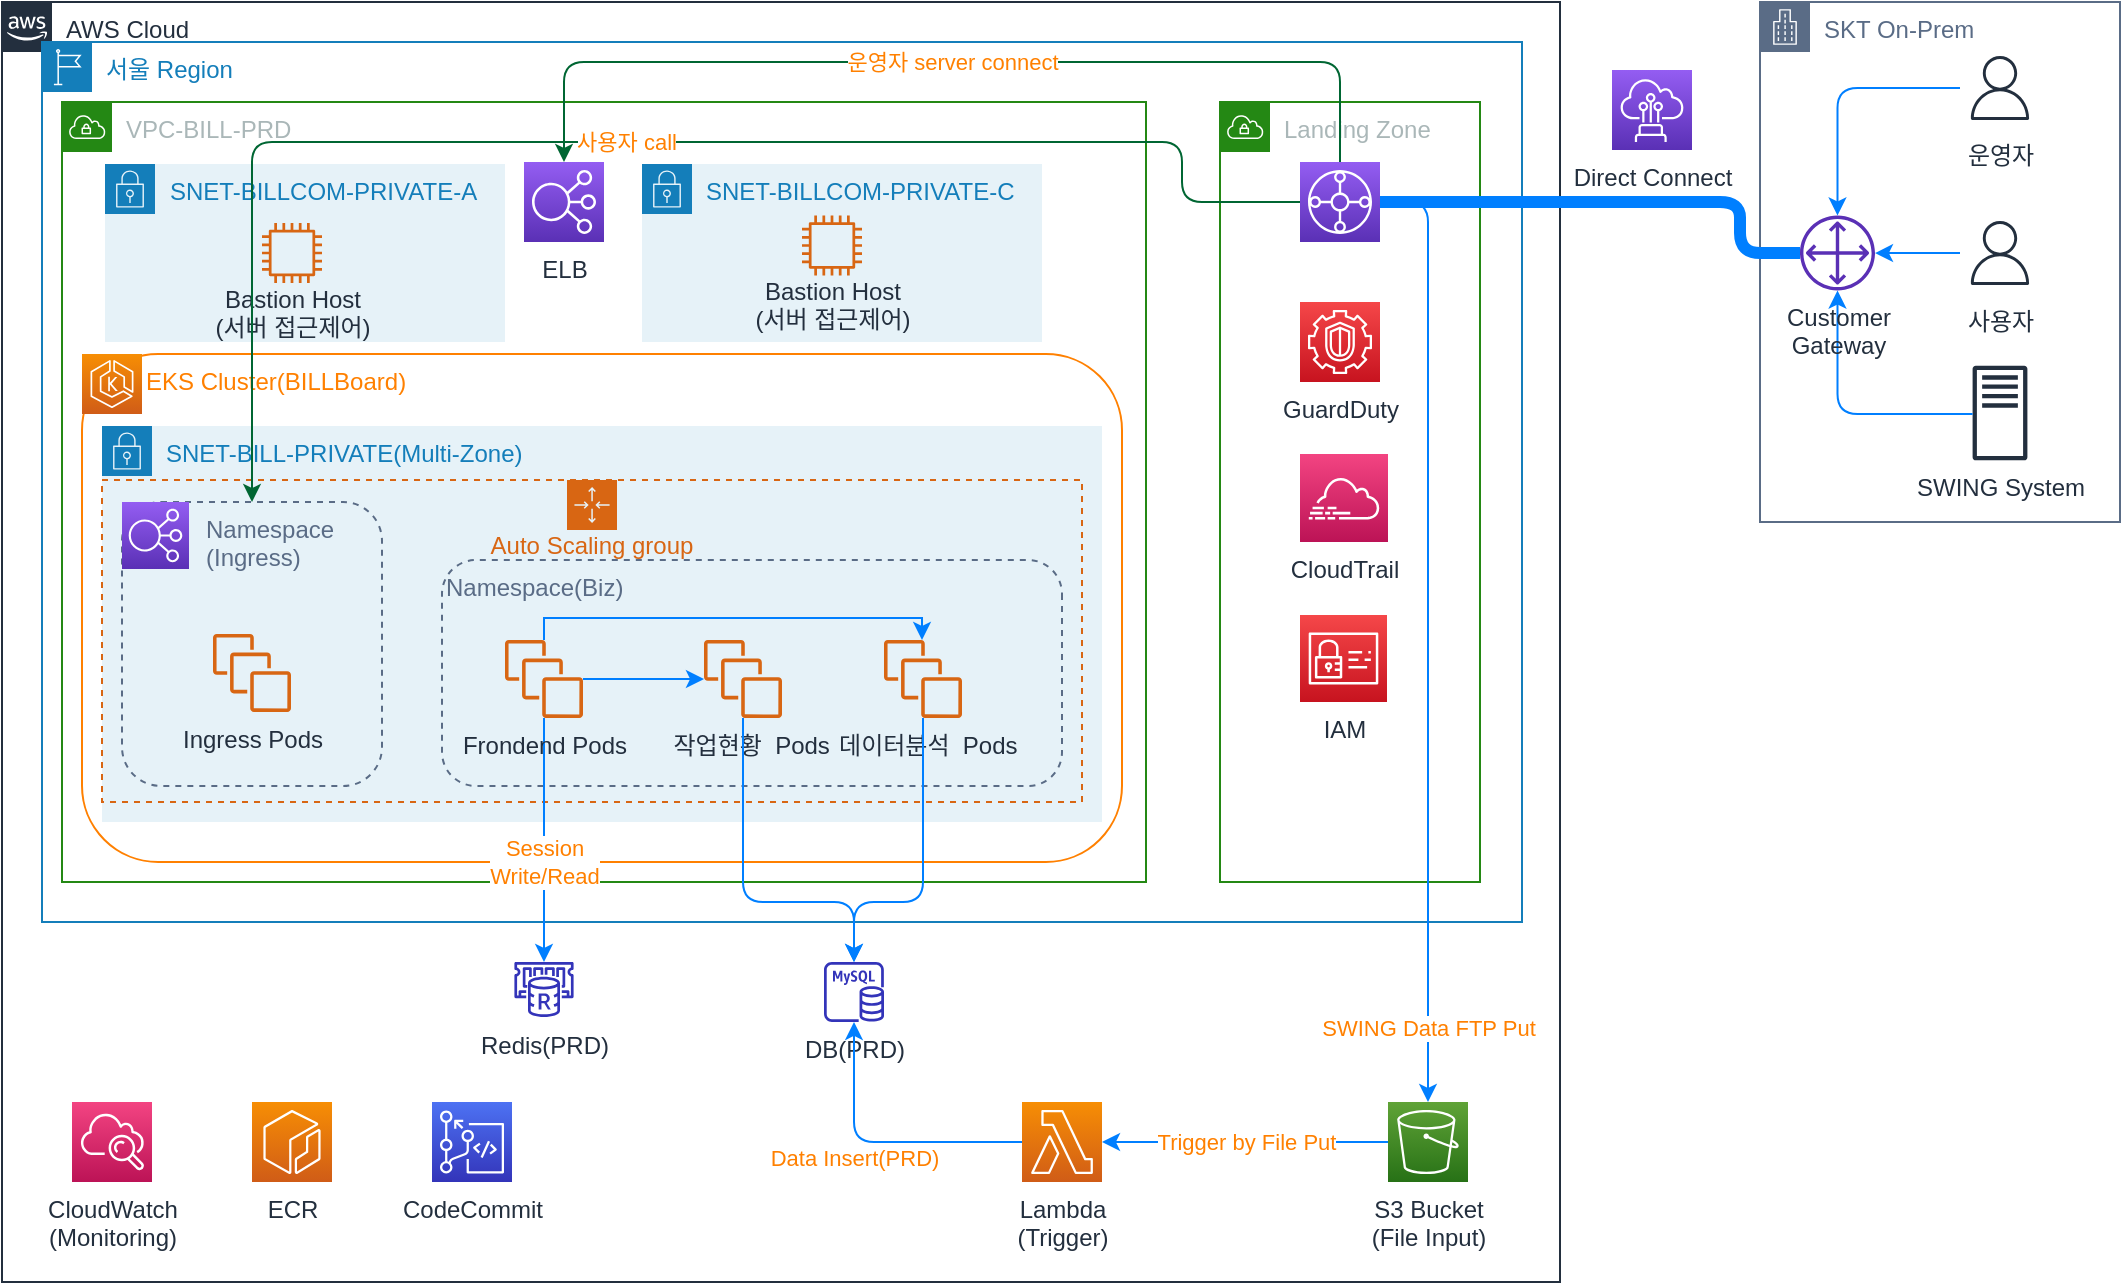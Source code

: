 <mxfile version="14.1.8" type="device" pages="2"><diagram id="i7b0zLEzQgFshTL4NF65" name="Page-1"><mxGraphModel dx="1422" dy="822" grid="0" gridSize="10" guides="1" tooltips="1" connect="1" arrows="1" fold="1" page="1" pageScale="1" pageWidth="1654" pageHeight="2336" math="0" shadow="0"><root><mxCell id="0"/><mxCell id="1" parent="0"/><mxCell id="xPm_Cup0uoYfymzX6DhI-1" value="AWS Cloud" style="points=[[0,0],[0.25,0],[0.5,0],[0.75,0],[1,0],[1,0.25],[1,0.5],[1,0.75],[1,1],[0.75,1],[0.5,1],[0.25,1],[0,1],[0,0.75],[0,0.5],[0,0.25]];outlineConnect=0;gradientColor=none;html=1;whiteSpace=wrap;fontSize=12;fontStyle=0;shape=mxgraph.aws4.group;grIcon=mxgraph.aws4.group_aws_cloud_alt;strokeColor=#232F3E;fillColor=none;verticalAlign=top;align=left;spacingLeft=30;fontColor=#232F3E;dashed=0;rounded=1;" parent="1" vertex="1"><mxGeometry x="30" y="40" width="779" height="640" as="geometry"/></mxCell><mxCell id="xPm_Cup0uoYfymzX6DhI-2" value="서울 Region" style="points=[[0,0],[0.25,0],[0.5,0],[0.75,0],[1,0],[1,0.25],[1,0.5],[1,0.75],[1,1],[0.75,1],[0.5,1],[0.25,1],[0,1],[0,0.75],[0,0.5],[0,0.25]];outlineConnect=0;gradientColor=none;html=1;whiteSpace=wrap;fontSize=12;fontStyle=0;shape=mxgraph.aws4.group;grIcon=mxgraph.aws4.group_region;strokeColor=#147EBA;fillColor=none;verticalAlign=top;align=left;spacingLeft=30;fontColor=#147EBA;dashed=0;rounded=1;" parent="1" vertex="1"><mxGeometry x="50" y="60" width="740" height="440" as="geometry"/></mxCell><mxCell id="xPm_Cup0uoYfymzX6DhI-3" value="VPC-BILL-PRD" style="points=[[0,0],[0.25,0],[0.5,0],[0.75,0],[1,0],[1,0.25],[1,0.5],[1,0.75],[1,1],[0.75,1],[0.5,1],[0.25,1],[0,1],[0,0.75],[0,0.5],[0,0.25]];outlineConnect=0;gradientColor=none;html=1;whiteSpace=wrap;fontSize=12;fontStyle=0;shape=mxgraph.aws4.group;grIcon=mxgraph.aws4.group_vpc;strokeColor=#248814;fillColor=none;verticalAlign=top;align=left;spacingLeft=30;fontColor=#AAB7B8;dashed=0;rounded=1;" parent="1" vertex="1"><mxGeometry x="60" y="90" width="542" height="390" as="geometry"/></mxCell><mxCell id="xPm_Cup0uoYfymzX6DhI-11" value="         EKS Cluster(BILLBoard)" style="fillColor=none;verticalAlign=top;fontStyle=0;align=left;fontColor=#FF8000;strokeColor=#FF8000;rounded=1;" parent="1" vertex="1"><mxGeometry x="70" y="216" width="520" height="254" as="geometry"/></mxCell><mxCell id="xPm_Cup0uoYfymzX6DhI-4" value="SNET-BILL-PRIVATE(Multi-Zone)" style="points=[[0,0],[0.25,0],[0.5,0],[0.75,0],[1,0],[1,0.25],[1,0.5],[1,0.75],[1,1],[0.75,1],[0.5,1],[0.25,1],[0,1],[0,0.75],[0,0.5],[0,0.25]];outlineConnect=0;gradientColor=none;html=1;whiteSpace=wrap;fontSize=12;fontStyle=0;shape=mxgraph.aws4.group;grIcon=mxgraph.aws4.group_security_group;grStroke=0;strokeColor=#147EBA;fillColor=#E6F2F8;verticalAlign=top;align=left;spacingLeft=30;fontColor=#147EBA;dashed=0;rounded=1;" parent="1" vertex="1"><mxGeometry x="80" y="252" width="500" height="198" as="geometry"/></mxCell><mxCell id="xPm_Cup0uoYfymzX6DhI-12" value="" style="outlineConnect=0;fontColor=#232F3E;gradientColor=#F78E04;gradientDirection=north;fillColor=#D05C17;strokeColor=#ffffff;dashed=0;verticalLabelPosition=bottom;verticalAlign=top;align=center;html=1;fontSize=12;fontStyle=0;aspect=fixed;shape=mxgraph.aws4.resourceIcon;resIcon=mxgraph.aws4.eks;rounded=1;" parent="1" vertex="1"><mxGeometry x="70" y="216" width="30" height="30" as="geometry"/></mxCell><mxCell id="xPm_Cup0uoYfymzX6DhI-13" value="SNET-BILLCOM-PRIVATE-A" style="points=[[0,0],[0.25,0],[0.5,0],[0.75,0],[1,0],[1,0.25],[1,0.5],[1,0.75],[1,1],[0.75,1],[0.5,1],[0.25,1],[0,1],[0,0.75],[0,0.5],[0,0.25]];outlineConnect=0;gradientColor=none;html=1;whiteSpace=wrap;fontSize=12;fontStyle=0;shape=mxgraph.aws4.group;grIcon=mxgraph.aws4.group_security_group;grStroke=0;strokeColor=#147EBA;fillColor=#E6F2F8;verticalAlign=top;align=left;spacingLeft=30;fontColor=#147EBA;dashed=0;rounded=1;" parent="1" vertex="1"><mxGeometry x="81.5" y="121" width="200" height="89" as="geometry"/></mxCell><mxCell id="xPm_Cup0uoYfymzX6DhI-14" value="SNET-BILLCOM-PRIVATE-C" style="points=[[0,0],[0.25,0],[0.5,0],[0.75,0],[1,0],[1,0.25],[1,0.5],[1,0.75],[1,1],[0.75,1],[0.5,1],[0.25,1],[0,1],[0,0.75],[0,0.5],[0,0.25]];outlineConnect=0;gradientColor=none;html=1;whiteSpace=wrap;fontSize=12;fontStyle=0;shape=mxgraph.aws4.group;grIcon=mxgraph.aws4.group_security_group;grStroke=0;strokeColor=#147EBA;fillColor=#E6F2F8;verticalAlign=top;align=left;spacingLeft=30;fontColor=#147EBA;dashed=0;rounded=1;" parent="1" vertex="1"><mxGeometry x="350" y="121" width="200" height="89" as="geometry"/></mxCell><mxCell id="xPm_Cup0uoYfymzX6DhI-15" value="Bastion Host&lt;br&gt;(서버 접근제어)" style="outlineConnect=0;fontColor=#232F3E;gradientColor=none;fillColor=#D86613;strokeColor=none;dashed=0;verticalLabelPosition=bottom;verticalAlign=top;align=center;html=1;fontSize=12;fontStyle=0;aspect=fixed;pointerEvents=1;shape=mxgraph.aws4.instance2;spacing=-4;rounded=1;" parent="1" vertex="1"><mxGeometry x="160" y="150.5" width="30" height="30" as="geometry"/></mxCell><mxCell id="xPm_Cup0uoYfymzX6DhI-7" value="Auto Scaling group" style="points=[[0,0],[0.25,0],[0.5,0],[0.75,0],[1,0],[1,0.25],[1,0.5],[1,0.75],[1,1],[0.75,1],[0.5,1],[0.25,1],[0,1],[0,0.75],[0,0.5],[0,0.25]];outlineConnect=0;gradientColor=none;html=1;whiteSpace=wrap;fontSize=12;fontStyle=0;shape=mxgraph.aws4.groupCenter;grIcon=mxgraph.aws4.group_auto_scaling_group;grStroke=1;strokeColor=#D86613;fillColor=none;verticalAlign=top;align=center;fontColor=#D86613;dashed=1;spacingTop=25;spacing=-4;rounded=1;" parent="1" vertex="1"><mxGeometry x="80" y="279" width="490" height="161" as="geometry"/></mxCell><mxCell id="xPm_Cup0uoYfymzX6DhI-21" value="            Namespace&#10;            (Ingress)" style="fillColor=none;strokeColor=#5A6C86;dashed=1;verticalAlign=top;fontStyle=0;fontColor=#5A6C86;align=left;rounded=1;" parent="1" vertex="1"><mxGeometry x="90" y="290" width="130" height="142" as="geometry"/></mxCell><mxCell id="xPm_Cup0uoYfymzX6DhI-22" value="Namespace(Biz)" style="fillColor=none;strokeColor=#5A6C86;dashed=1;verticalAlign=top;fontStyle=0;fontColor=#5A6C86;align=left;direction=south;rounded=1;" parent="1" vertex="1"><mxGeometry x="250" y="319" width="310" height="113" as="geometry"/></mxCell><mxCell id="xPm_Cup0uoYfymzX6DhI-24" value="Ingress Pods" style="outlineConnect=0;fontColor=#232F3E;gradientColor=none;fillColor=#D86613;strokeColor=none;dashed=0;verticalLabelPosition=bottom;verticalAlign=top;align=center;html=1;fontSize=12;fontStyle=0;aspect=fixed;pointerEvents=1;shape=mxgraph.aws4.instances;rounded=1;" parent="1" vertex="1"><mxGeometry x="135.5" y="356" width="39" height="39" as="geometry"/></mxCell><mxCell id="xPm_Cup0uoYfymzX6DhI-33" value="Session &lt;br&gt;Write/Read" style="edgeStyle=orthogonalEdgeStyle;orthogonalLoop=1;jettySize=auto;html=1;fontColor=#FF8000;strokeColor=#007FFF;" parent="1" source="xPm_Cup0uoYfymzX6DhI-25" target="xPm_Cup0uoYfymzX6DhI-29" edge="1"><mxGeometry x="1.0" y="-50" relative="1" as="geometry"><Array as="points"><mxPoint x="301" y="520"/><mxPoint x="301" y="520"/></Array><mxPoint x="50" y="-50" as="offset"/></mxGeometry></mxCell><mxCell id="fS3JDsDFLhkFdhJ5i7n--1" style="edgeStyle=orthogonalEdgeStyle;rounded=0;orthogonalLoop=1;jettySize=auto;html=1;strokeColor=#007FFF;" parent="1" source="xPm_Cup0uoYfymzX6DhI-25" target="xPm_Cup0uoYfymzX6DhI-26" edge="1"><mxGeometry relative="1" as="geometry"/></mxCell><mxCell id="fS3JDsDFLhkFdhJ5i7n--2" style="edgeStyle=orthogonalEdgeStyle;rounded=0;orthogonalLoop=1;jettySize=auto;html=1;strokeColor=#007FFF;" parent="1" source="xPm_Cup0uoYfymzX6DhI-25" target="xPm_Cup0uoYfymzX6DhI-27" edge="1"><mxGeometry relative="1" as="geometry"><Array as="points"><mxPoint x="301" y="348"/><mxPoint x="490" y="348"/></Array></mxGeometry></mxCell><mxCell id="xPm_Cup0uoYfymzX6DhI-25" value="Frondend Pods" style="outlineConnect=0;fontColor=#232F3E;gradientColor=none;fillColor=#D86613;strokeColor=none;dashed=0;verticalLabelPosition=bottom;verticalAlign=top;align=center;html=1;fontSize=12;fontStyle=0;aspect=fixed;pointerEvents=1;shape=mxgraph.aws4.instances;rounded=1;" parent="1" vertex="1"><mxGeometry x="281.5" y="359" width="39" height="39" as="geometry"/></mxCell><mxCell id="xPm_Cup0uoYfymzX6DhI-26" value="&amp;nbsp; 작업현황&amp;nbsp; Pods" style="outlineConnect=0;fontColor=#232F3E;gradientColor=none;fillColor=#D86613;strokeColor=none;dashed=0;verticalLabelPosition=bottom;verticalAlign=top;align=center;html=1;fontSize=12;fontStyle=0;aspect=fixed;pointerEvents=1;shape=mxgraph.aws4.instances;rounded=1;" parent="1" vertex="1"><mxGeometry x="381" y="359" width="39" height="39" as="geometry"/></mxCell><mxCell id="xPm_Cup0uoYfymzX6DhI-27" value="&amp;nbsp;데이터분석&amp;nbsp; Pods" style="outlineConnect=0;fontColor=#232F3E;gradientColor=none;fillColor=#D86613;strokeColor=none;dashed=0;verticalLabelPosition=bottom;verticalAlign=top;align=center;html=1;fontSize=12;fontStyle=0;aspect=fixed;pointerEvents=1;shape=mxgraph.aws4.instances;rounded=1;" parent="1" vertex="1"><mxGeometry x="471" y="359" width="39" height="39" as="geometry"/></mxCell><mxCell id="xPm_Cup0uoYfymzX6DhI-29" value="Redis(PRD)" style="outlineConnect=0;fontColor=#232F3E;gradientColor=none;fillColor=#3334B9;strokeColor=none;dashed=0;verticalLabelPosition=bottom;verticalAlign=top;align=center;html=1;fontSize=12;fontStyle=0;aspect=fixed;pointerEvents=1;shape=mxgraph.aws4.elasticache_for_redis;rounded=1;" parent="1" vertex="1"><mxGeometry x="285.46" y="520" width="31.08" height="27.5" as="geometry"/></mxCell><mxCell id="xPm_Cup0uoYfymzX6DhI-35" value="DB(PRD)" style="outlineConnect=0;fontColor=#232F3E;gradientColor=none;fillColor=#3334B9;strokeColor=none;dashed=0;verticalLabelPosition=bottom;verticalAlign=top;align=center;html=1;fontSize=12;fontStyle=0;aspect=fixed;pointerEvents=1;shape=mxgraph.aws4.rds_mysql_instance;rounded=1;" parent="1" vertex="1"><mxGeometry x="441" y="520" width="30" height="30" as="geometry"/></mxCell><mxCell id="xPm_Cup0uoYfymzX6DhI-40" style="edgeStyle=orthogonalEdgeStyle;orthogonalLoop=1;jettySize=auto;html=1;strokeColor=#007FFF;fontColor=#FF8000;" parent="1" source="xPm_Cup0uoYfymzX6DhI-27" target="xPm_Cup0uoYfymzX6DhI-35" edge="1"><mxGeometry relative="1" as="geometry"><Array as="points"><mxPoint x="490" y="490"/><mxPoint x="456" y="490"/></Array></mxGeometry></mxCell><mxCell id="xPm_Cup0uoYfymzX6DhI-39" style="edgeStyle=orthogonalEdgeStyle;orthogonalLoop=1;jettySize=auto;html=1;strokeColor=#007FFF;fontColor=#FF8000;" parent="1" source="xPm_Cup0uoYfymzX6DhI-26" target="xPm_Cup0uoYfymzX6DhI-35" edge="1"><mxGeometry relative="1" as="geometry"><Array as="points"><mxPoint x="400" y="490"/><mxPoint x="456" y="490"/></Array></mxGeometry></mxCell><mxCell id="xPm_Cup0uoYfymzX6DhI-47" value="Trigger by File Put" style="edgeStyle=orthogonalEdgeStyle;orthogonalLoop=1;jettySize=auto;html=1;strokeColor=#007FFF;fontColor=#FF8000;" parent="1" source="xPm_Cup0uoYfymzX6DhI-45" target="xPm_Cup0uoYfymzX6DhI-46" edge="1"><mxGeometry relative="1" as="geometry"/></mxCell><mxCell id="xPm_Cup0uoYfymzX6DhI-45" value="S3 Bucket&lt;br&gt;(File Input)" style="outlineConnect=0;fontColor=#232F3E;gradientColor=#60A337;gradientDirection=north;fillColor=#277116;strokeColor=#ffffff;dashed=0;verticalLabelPosition=bottom;verticalAlign=top;align=center;html=1;fontSize=12;fontStyle=0;aspect=fixed;shape=mxgraph.aws4.resourceIcon;resIcon=mxgraph.aws4.s3;rounded=1;" parent="1" vertex="1"><mxGeometry x="723" y="590" width="40" height="40" as="geometry"/></mxCell><mxCell id="xPm_Cup0uoYfymzX6DhI-48" value="Data Insert(PRD)" style="edgeStyle=orthogonalEdgeStyle;orthogonalLoop=1;jettySize=auto;html=1;strokeColor=#007FFF;fontColor=#FF8000;" parent="1" source="xPm_Cup0uoYfymzX6DhI-46" target="xPm_Cup0uoYfymzX6DhI-35" edge="1"><mxGeometry x="0.333" y="-20" relative="1" as="geometry"><Array as="points"><mxPoint x="456" y="570"/><mxPoint x="456" y="570"/></Array><mxPoint x="-20" y="20" as="offset"/></mxGeometry></mxCell><mxCell id="xPm_Cup0uoYfymzX6DhI-46" value="Lambda&lt;br&gt;(Trigger)" style="outlineConnect=0;fontColor=#232F3E;gradientColor=#F78E04;gradientDirection=north;fillColor=#D05C17;strokeColor=#ffffff;dashed=0;verticalLabelPosition=bottom;verticalAlign=top;align=center;html=1;fontSize=12;fontStyle=0;aspect=fixed;shape=mxgraph.aws4.resourceIcon;resIcon=mxgraph.aws4.lambda;rounded=1;" parent="1" vertex="1"><mxGeometry x="540" y="590" width="40" height="40" as="geometry"/></mxCell><mxCell id="xPm_Cup0uoYfymzX6DhI-49" value="ECR" style="outlineConnect=0;fontColor=#232F3E;gradientColor=#F78E04;gradientDirection=north;fillColor=#D05C17;strokeColor=#ffffff;dashed=0;verticalLabelPosition=bottom;verticalAlign=top;align=center;html=1;fontSize=12;fontStyle=0;aspect=fixed;shape=mxgraph.aws4.resourceIcon;resIcon=mxgraph.aws4.ecr;rounded=1;" parent="1" vertex="1"><mxGeometry x="155" y="590" width="40" height="40" as="geometry"/></mxCell><mxCell id="xPm_Cup0uoYfymzX6DhI-50" value="CloudWatch&lt;br&gt;(Monitoring)" style="outlineConnect=0;fontColor=#232F3E;gradientColor=#F34482;gradientDirection=north;fillColor=#BC1356;strokeColor=#ffffff;dashed=0;verticalLabelPosition=bottom;verticalAlign=top;align=center;html=1;fontSize=12;fontStyle=0;aspect=fixed;shape=mxgraph.aws4.resourceIcon;resIcon=mxgraph.aws4.cloudwatch;rounded=1;" parent="1" vertex="1"><mxGeometry x="65.0" y="590" width="40" height="40" as="geometry"/></mxCell><mxCell id="xPm_Cup0uoYfymzX6DhI-52" value="Landing Zone" style="points=[[0,0],[0.25,0],[0.5,0],[0.75,0],[1,0],[1,0.25],[1,0.5],[1,0.75],[1,1],[0.75,1],[0.5,1],[0.25,1],[0,1],[0,0.75],[0,0.5],[0,0.25]];outlineConnect=0;gradientColor=none;html=1;whiteSpace=wrap;fontSize=12;fontStyle=0;shape=mxgraph.aws4.group;grIcon=mxgraph.aws4.group_vpc;strokeColor=#248814;fillColor=none;verticalAlign=top;align=left;spacingLeft=30;fontColor=#AAB7B8;dashed=0;rounded=1;" parent="1" vertex="1"><mxGeometry x="639" y="90" width="130" height="390" as="geometry"/></mxCell><mxCell id="xPm_Cup0uoYfymzX6DhI-75" value="SKT On-Prem" style="points=[[0,0],[0.25,0],[0.5,0],[0.75,0],[1,0],[1,0.25],[1,0.5],[1,0.75],[1,1],[0.75,1],[0.5,1],[0.25,1],[0,1],[0,0.75],[0,0.5],[0,0.25]];outlineConnect=0;gradientColor=none;html=1;whiteSpace=wrap;fontSize=12;fontStyle=0;shape=mxgraph.aws4.group;grIcon=mxgraph.aws4.group_corporate_data_center;strokeColor=#5A6C86;fillColor=none;verticalAlign=top;align=left;spacingLeft=30;fontColor=#5A6C86;dashed=0;rounded=1;" parent="1" vertex="1"><mxGeometry x="909" y="40" width="180" height="260" as="geometry"/></mxCell><mxCell id="xPm_Cup0uoYfymzX6DhI-76" value="SWING System" style="outlineConnect=0;fontColor=#232F3E;gradientColor=none;fillColor=#232F3E;strokeColor=none;dashed=0;verticalLabelPosition=bottom;verticalAlign=top;align=center;html=1;fontSize=12;fontStyle=0;aspect=fixed;pointerEvents=1;shape=mxgraph.aws4.traditional_server;rounded=1;" parent="1" vertex="1"><mxGeometry x="1015.3" y="221.75" width="27.4" height="47.5" as="geometry"/></mxCell><mxCell id="xPm_Cup0uoYfymzX6DhI-81" style="edgeStyle=orthogonalEdgeStyle;orthogonalLoop=1;jettySize=auto;html=1;endArrow=none;endFill=0;strokeColor=#007FFF;strokeWidth=1;fontColor=#FF8000;startArrow=classic;startFill=1;" parent="1" source="xPm_Cup0uoYfymzX6DhI-80" target="xPm_Cup0uoYfymzX6DhI-76" edge="1"><mxGeometry relative="1" as="geometry"><Array as="points"><mxPoint x="948" y="246"/></Array></mxGeometry></mxCell><mxCell id="xPm_Cup0uoYfymzX6DhI-80" value="Customer&lt;br&gt;Gateway" style="outlineConnect=0;fontColor=#232F3E;gradientColor=none;fillColor=#5A30B5;strokeColor=none;dashed=0;verticalLabelPosition=bottom;verticalAlign=top;align=center;html=1;fontSize=12;fontStyle=0;aspect=fixed;pointerEvents=1;shape=mxgraph.aws4.customer_gateway;rounded=1;" parent="1" vertex="1"><mxGeometry x="929" y="146.75" width="37.5" height="37.5" as="geometry"/></mxCell><mxCell id="xPm_Cup0uoYfymzX6DhI-83" value="SWING Data FTP Put" style="edgeStyle=orthogonalEdgeStyle;orthogonalLoop=1;jettySize=auto;html=1;endArrow=classic;endFill=1;strokeColor=#007FFF;strokeWidth=1;fontColor=#FF8000;" parent="1" source="xPm_Cup0uoYfymzX6DhI-88" target="xPm_Cup0uoYfymzX6DhI-45" edge="1"><mxGeometry x="0.849" relative="1" as="geometry"><mxPoint x="887.733" y="143" as="sourcePoint"/><Array as="points"><mxPoint x="743" y="140"/></Array><mxPoint y="-1" as="offset"/></mxGeometry></mxCell><mxCell id="xPm_Cup0uoYfymzX6DhI-78" style="edgeStyle=orthogonalEdgeStyle;orthogonalLoop=1;jettySize=auto;html=1;strokeColor=#007FFF;fontColor=#FF8000;endArrow=none;endFill=0;strokeWidth=6;" parent="1" source="xPm_Cup0uoYfymzX6DhI-80" target="xPm_Cup0uoYfymzX6DhI-88" edge="1"><mxGeometry relative="1" as="geometry"><mxPoint x="909" y="126" as="targetPoint"/><Array as="points"><mxPoint x="899" y="166"/><mxPoint x="899" y="140"/></Array></mxGeometry></mxCell><mxCell id="xPm_Cup0uoYfymzX6DhI-79" value="Direct Connect" style="outlineConnect=0;fontColor=#232F3E;gradientColor=#945DF2;gradientDirection=north;fillColor=#5A30B5;strokeColor=#ffffff;dashed=0;verticalLabelPosition=bottom;verticalAlign=top;align=center;html=1;fontSize=12;fontStyle=0;aspect=fixed;shape=mxgraph.aws4.resourceIcon;resIcon=mxgraph.aws4.direct_connect;rounded=1;" parent="1" vertex="1"><mxGeometry x="835" y="74" width="40" height="40" as="geometry"/></mxCell><mxCell id="xPm_Cup0uoYfymzX6DhI-88" value="" style="outlineConnect=0;fontColor=#232F3E;gradientColor=#945DF2;gradientDirection=north;fillColor=#5A30B5;strokeColor=#ffffff;dashed=0;verticalLabelPosition=bottom;verticalAlign=top;align=center;html=1;fontSize=12;fontStyle=0;aspect=fixed;shape=mxgraph.aws4.resourceIcon;resIcon=mxgraph.aws4.transit_gateway;rounded=1;" parent="1" vertex="1"><mxGeometry x="679" y="120" width="40" height="40" as="geometry"/></mxCell><mxCell id="xPm_Cup0uoYfymzX6DhI-89" value="GuardDuty" style="outlineConnect=0;fontColor=#232F3E;gradientColor=#F54749;gradientDirection=north;fillColor=#C7131F;strokeColor=#ffffff;dashed=0;verticalLabelPosition=bottom;verticalAlign=top;align=center;html=1;fontSize=12;fontStyle=0;aspect=fixed;shape=mxgraph.aws4.resourceIcon;resIcon=mxgraph.aws4.guardduty;rounded=1;" parent="1" vertex="1"><mxGeometry x="679" y="190" width="40" height="40" as="geometry"/></mxCell><mxCell id="xPm_Cup0uoYfymzX6DhI-90" value="CloudTrail" style="outlineConnect=0;fontColor=#232F3E;gradientColor=#F34482;gradientDirection=north;fillColor=#BC1356;strokeColor=#ffffff;dashed=0;verticalLabelPosition=bottom;verticalAlign=top;align=center;html=1;fontSize=12;fontStyle=0;aspect=fixed;shape=mxgraph.aws4.resourceIcon;resIcon=mxgraph.aws4.cloudtrail;rounded=1;" parent="1" vertex="1"><mxGeometry x="679" y="266" width="44" height="44" as="geometry"/></mxCell><mxCell id="xPm_Cup0uoYfymzX6DhI-91" value="IAM" style="outlineConnect=0;fontColor=#232F3E;gradientColor=#F54749;gradientDirection=north;fillColor=#C7131F;strokeColor=#ffffff;dashed=0;verticalLabelPosition=bottom;verticalAlign=top;align=center;html=1;fontSize=12;fontStyle=0;aspect=fixed;shape=mxgraph.aws4.resourceIcon;resIcon=mxgraph.aws4.identity_and_access_management;rounded=1;" parent="1" vertex="1"><mxGeometry x="679" y="346.5" width="43.5" height="43.5" as="geometry"/></mxCell><mxCell id="xPm_Cup0uoYfymzX6DhI-93" style="edgeStyle=orthogonalEdgeStyle;orthogonalLoop=1;jettySize=auto;html=1;startArrow=none;startFill=0;endArrow=classic;endFill=1;strokeColor=#007FFF;strokeWidth=1;fontColor=#FF8000;" parent="1" source="xPm_Cup0uoYfymzX6DhI-92" target="xPm_Cup0uoYfymzX6DhI-80" edge="1"><mxGeometry relative="1" as="geometry"/></mxCell><mxCell id="xPm_Cup0uoYfymzX6DhI-92" value="사용자" style="outlineConnect=0;fontColor=#232F3E;gradientColor=none;strokeColor=#232F3E;fillColor=#ffffff;dashed=0;verticalLabelPosition=bottom;verticalAlign=top;align=center;html=1;fontSize=12;fontStyle=0;aspect=fixed;shape=mxgraph.aws4.resourceIcon;resIcon=mxgraph.aws4.user;rounded=1;" parent="1" vertex="1"><mxGeometry x="1009" y="145.5" width="40" height="40" as="geometry"/></mxCell><mxCell id="xPm_Cup0uoYfymzX6DhI-98" value="ELB" style="outlineConnect=0;fontColor=#232F3E;gradientColor=#945DF2;gradientDirection=north;fillColor=#5A30B5;strokeColor=#ffffff;dashed=0;verticalLabelPosition=bottom;verticalAlign=top;align=center;html=1;fontSize=12;fontStyle=0;aspect=fixed;shape=mxgraph.aws4.resourceIcon;resIcon=mxgraph.aws4.elastic_load_balancing;rounded=1;" parent="1" vertex="1"><mxGeometry x="291" y="120" width="40" height="40" as="geometry"/></mxCell><mxCell id="xPm_Cup0uoYfymzX6DhI-99" value="운영자 server connect" style="edgeStyle=orthogonalEdgeStyle;orthogonalLoop=1;jettySize=auto;html=1;entryX=0.5;entryY=0;entryDx=0;entryDy=0;startArrow=none;startFill=0;endArrow=classic;endFill=1;strokeWidth=1;fontColor=#FF8000;strokeColor=#006633;" parent="1" source="xPm_Cup0uoYfymzX6DhI-88" target="xPm_Cup0uoYfymzX6DhI-98" edge="1"><mxGeometry relative="1" as="geometry"><mxPoint x="920" y="140" as="sourcePoint"/><mxPoint x="155" y="322" as="targetPoint"/><Array as="points"><mxPoint x="699" y="70"/><mxPoint x="311" y="70"/></Array></mxGeometry></mxCell><mxCell id="xPm_Cup0uoYfymzX6DhI-100" value="" style="outlineConnect=0;fontColor=#232F3E;gradientColor=#945DF2;gradientDirection=north;fillColor=#5A30B5;strokeColor=#ffffff;dashed=0;verticalLabelPosition=bottom;verticalAlign=top;align=center;html=1;fontSize=12;fontStyle=0;aspect=fixed;shape=mxgraph.aws4.resourceIcon;resIcon=mxgraph.aws4.elastic_load_balancing;rounded=1;" parent="1" vertex="1"><mxGeometry x="90" y="290" width="33.5" height="33.5" as="geometry"/></mxCell><mxCell id="xPm_Cup0uoYfymzX6DhI-102" value="사용자 call" style="edgeStyle=orthogonalEdgeStyle;orthogonalLoop=1;jettySize=auto;html=1;entryX=0.5;entryY=0;entryDx=0;entryDy=0;startArrow=none;startFill=0;endArrow=classic;endFill=1;strokeWidth=1;fontColor=#FF8000;strokeColor=#006633;" parent="1" source="xPm_Cup0uoYfymzX6DhI-88" target="xPm_Cup0uoYfymzX6DhI-21" edge="1"><mxGeometry relative="1" as="geometry"><mxPoint x="930" y="150" as="sourcePoint"/><mxPoint x="321" y="130" as="targetPoint"/><Array as="points"><mxPoint x="620" y="140"/><mxPoint x="620" y="110"/><mxPoint x="155" y="110"/></Array></mxGeometry></mxCell><mxCell id="xPm_Cup0uoYfymzX6DhI-103" value="CodeCommit" style="outlineConnect=0;fontColor=#232F3E;gradientColor=#4D72F3;gradientDirection=north;fillColor=#3334B9;strokeColor=#ffffff;dashed=0;verticalLabelPosition=bottom;verticalAlign=top;align=center;html=1;fontSize=12;fontStyle=0;aspect=fixed;shape=mxgraph.aws4.resourceIcon;resIcon=mxgraph.aws4.codecommit;rounded=1;" parent="1" vertex="1"><mxGeometry x="245" y="590" width="40" height="40" as="geometry"/></mxCell><mxCell id="xPm_Cup0uoYfymzX6DhI-105" style="edgeStyle=orthogonalEdgeStyle;orthogonalLoop=1;jettySize=auto;html=1;startArrow=none;startFill=0;endArrow=classic;endFill=1;strokeColor=#007FFF;strokeWidth=1;fontColor=#FF8000;" parent="1" source="xPm_Cup0uoYfymzX6DhI-104" target="xPm_Cup0uoYfymzX6DhI-80" edge="1"><mxGeometry relative="1" as="geometry"/></mxCell><mxCell id="xPm_Cup0uoYfymzX6DhI-104" value="운영자" style="outlineConnect=0;fontColor=#232F3E;gradientColor=none;strokeColor=#232F3E;fillColor=#ffffff;dashed=0;verticalLabelPosition=bottom;verticalAlign=top;align=center;html=1;fontSize=12;fontStyle=0;aspect=fixed;shape=mxgraph.aws4.resourceIcon;resIcon=mxgraph.aws4.user;rounded=1;" parent="1" vertex="1"><mxGeometry x="1009" y="63" width="40" height="40" as="geometry"/></mxCell><mxCell id="xPm_Cup0uoYfymzX6DhI-110" value="Bastion Host&lt;br&gt;(서버 접근제어)" style="outlineConnect=0;fontColor=#232F3E;gradientColor=none;fillColor=#D86613;strokeColor=none;dashed=0;verticalLabelPosition=bottom;verticalAlign=top;align=center;html=1;fontSize=12;fontStyle=0;aspect=fixed;pointerEvents=1;shape=mxgraph.aws4.instance2;spacing=-4;rounded=1;" parent="1" vertex="1"><mxGeometry x="430" y="146.75" width="30" height="30" as="geometry"/></mxCell></root></mxGraphModel></diagram><diagram id="8qYDomA49yWcvGnABQ8E" name="페이지-2"><mxGraphModel dx="1422" dy="822" grid="1" gridSize="10" guides="1" tooltips="1" connect="1" arrows="1" fold="1" page="1" pageScale="1" pageWidth="827" pageHeight="1169" math="0" shadow="0"><root><mxCell id="nb549M-1TT_3Zd61j9LR-0"/><mxCell id="nb549M-1TT_3Zd61j9LR-1" parent="nb549M-1TT_3Zd61j9LR-0"/></root></mxGraphModel></diagram></mxfile>